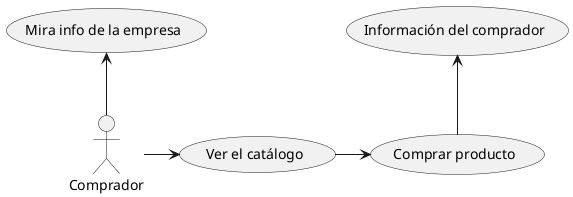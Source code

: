 @startuml userCase

actor Comprador as comprador
usecase (Mira info de la empresa) as informacionEmpresa
comprador-up->informacionEmpresa

usecase (Ver el catálogo) as Catalogo
comprador-right->Catalogo

usecase (Comprar producto) as  CompraProducto
Catalogo-right->CompraProducto 

usecase (Información del comprador) as InfoComprador
CompraProducto-up->InfoComprador


@enduml

